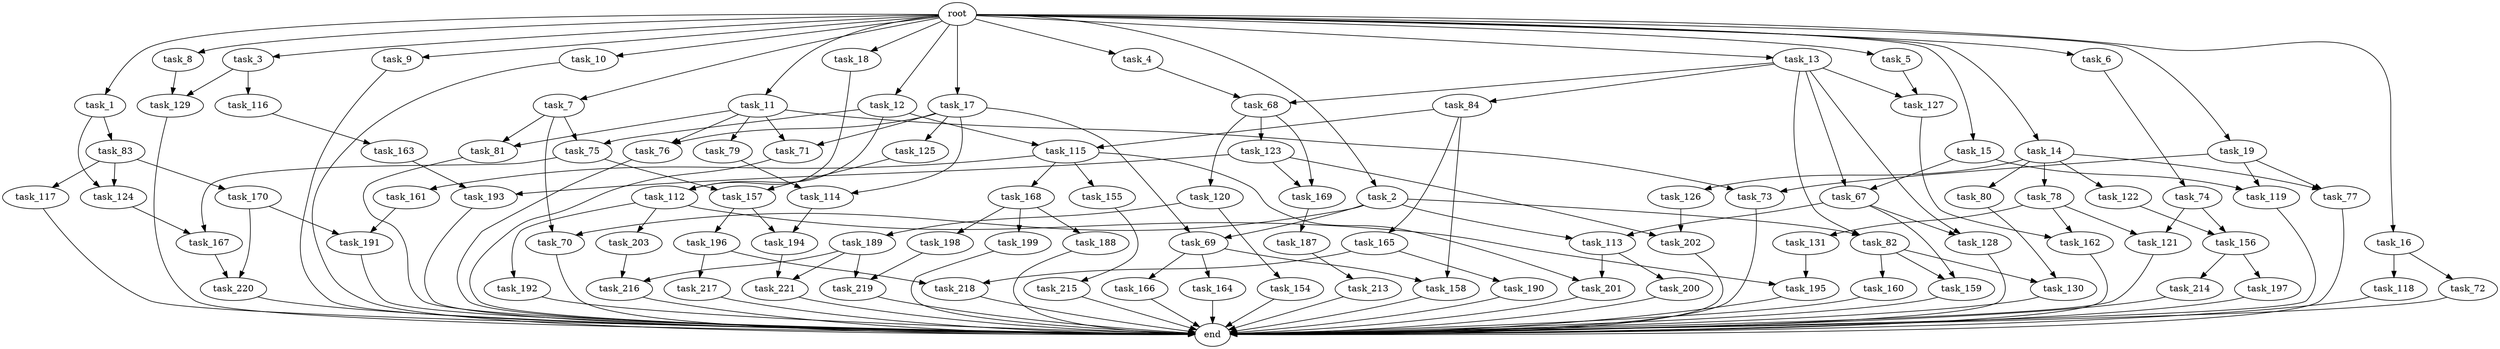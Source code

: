 digraph G {
  root [size="0.000000"];
  task_1 [size="1024.000000"];
  task_2 [size="1024.000000"];
  task_3 [size="1024.000000"];
  task_4 [size="1024.000000"];
  task_5 [size="1024.000000"];
  task_6 [size="1024.000000"];
  task_7 [size="1024.000000"];
  task_8 [size="1024.000000"];
  task_9 [size="1024.000000"];
  task_10 [size="1024.000000"];
  task_11 [size="1024.000000"];
  task_12 [size="1024.000000"];
  task_13 [size="1024.000000"];
  task_14 [size="1024.000000"];
  task_15 [size="1024.000000"];
  task_16 [size="1024.000000"];
  task_17 [size="1024.000000"];
  task_18 [size="1024.000000"];
  task_19 [size="1024.000000"];
  task_67 [size="111669149696.000000"];
  task_68 [size="111669149696.000000"];
  task_69 [size="1168231104512.000000"];
  task_70 [size="730144440320.000000"];
  task_71 [size="1717986918400.000000"];
  task_72 [size="420906795008.000000"];
  task_73 [size="936302870528.000000"];
  task_74 [size="34359738368.000000"];
  task_75 [size="841813590016.000000"];
  task_76 [size="1717986918400.000000"];
  task_77 [size="154618822656.000000"];
  task_78 [size="77309411328.000000"];
  task_79 [size="858993459200.000000"];
  task_80 [size="77309411328.000000"];
  task_81 [size="1279900254208.000000"];
  task_82 [size="386547056640.000000"];
  task_83 [size="77309411328.000000"];
  task_84 [size="77309411328.000000"];
  task_112 [size="498216206336.000000"];
  task_113 [size="386547056640.000000"];
  task_114 [size="996432412672.000000"];
  task_115 [size="498216206336.000000"];
  task_116 [size="137438953472.000000"];
  task_117 [size="77309411328.000000"];
  task_118 [size="420906795008.000000"];
  task_119 [size="111669149696.000000"];
  task_120 [size="420906795008.000000"];
  task_121 [size="764504178688.000000"];
  task_122 [size="77309411328.000000"];
  task_123 [size="420906795008.000000"];
  task_124 [size="154618822656.000000"];
  task_125 [size="858993459200.000000"];
  task_126 [size="77309411328.000000"];
  task_127 [size="498216206336.000000"];
  task_128 [size="154618822656.000000"];
  task_129 [size="833223655424.000000"];
  task_130 [size="1245540515840.000000"];
  task_131 [size="549755813888.000000"];
  task_154 [size="309237645312.000000"];
  task_155 [size="77309411328.000000"];
  task_156 [size="1073741824000.000000"];
  task_157 [size="154618822656.000000"];
  task_158 [size="214748364800.000000"];
  task_159 [size="773094113280.000000"];
  task_160 [size="695784701952.000000"];
  task_161 [size="77309411328.000000"];
  task_162 [size="970662608896.000000"];
  task_163 [size="695784701952.000000"];
  task_164 [size="137438953472.000000"];
  task_165 [size="77309411328.000000"];
  task_166 [size="137438953472.000000"];
  task_167 [size="292057776128.000000"];
  task_168 [size="77309411328.000000"];
  task_169 [size="498216206336.000000"];
  task_170 [size="77309411328.000000"];
  task_187 [size="137438953472.000000"];
  task_188 [size="137438953472.000000"];
  task_189 [size="309237645312.000000"];
  task_190 [size="695784701952.000000"];
  task_191 [size="730144440320.000000"];
  task_192 [size="420906795008.000000"];
  task_193 [size="773094113280.000000"];
  task_194 [size="1005022347264.000000"];
  task_195 [size="1279900254208.000000"];
  task_196 [size="309237645312.000000"];
  task_197 [size="420906795008.000000"];
  task_198 [size="137438953472.000000"];
  task_199 [size="137438953472.000000"];
  task_200 [size="34359738368.000000"];
  task_201 [size="111669149696.000000"];
  task_202 [size="214748364800.000000"];
  task_203 [size="420906795008.000000"];
  task_213 [size="695784701952.000000"];
  task_214 [size="420906795008.000000"];
  task_215 [size="309237645312.000000"];
  task_216 [size="292057776128.000000"];
  task_217 [size="214748364800.000000"];
  task_218 [size="910533066752.000000"];
  task_219 [size="249108103168.000000"];
  task_220 [size="618475290624.000000"];
  task_221 [size="764504178688.000000"];
  end [size="0.000000"];

  root -> task_1 [size="1.000000"];
  root -> task_2 [size="1.000000"];
  root -> task_3 [size="1.000000"];
  root -> task_4 [size="1.000000"];
  root -> task_5 [size="1.000000"];
  root -> task_6 [size="1.000000"];
  root -> task_7 [size="1.000000"];
  root -> task_8 [size="1.000000"];
  root -> task_9 [size="1.000000"];
  root -> task_10 [size="1.000000"];
  root -> task_11 [size="1.000000"];
  root -> task_12 [size="1.000000"];
  root -> task_13 [size="1.000000"];
  root -> task_14 [size="1.000000"];
  root -> task_15 [size="1.000000"];
  root -> task_16 [size="1.000000"];
  root -> task_17 [size="1.000000"];
  root -> task_18 [size="1.000000"];
  root -> task_19 [size="1.000000"];
  task_1 -> task_83 [size="75497472.000000"];
  task_1 -> task_124 [size="75497472.000000"];
  task_2 -> task_69 [size="301989888.000000"];
  task_2 -> task_70 [size="301989888.000000"];
  task_2 -> task_82 [size="301989888.000000"];
  task_2 -> task_113 [size="301989888.000000"];
  task_3 -> task_116 [size="134217728.000000"];
  task_3 -> task_129 [size="134217728.000000"];
  task_4 -> task_68 [size="33554432.000000"];
  task_5 -> task_127 [size="411041792.000000"];
  task_6 -> task_74 [size="33554432.000000"];
  task_7 -> task_70 [size="411041792.000000"];
  task_7 -> task_75 [size="411041792.000000"];
  task_7 -> task_81 [size="411041792.000000"];
  task_8 -> task_129 [size="679477248.000000"];
  task_9 -> end [size="1.000000"];
  task_10 -> end [size="1.000000"];
  task_11 -> task_71 [size="838860800.000000"];
  task_11 -> task_73 [size="838860800.000000"];
  task_11 -> task_76 [size="838860800.000000"];
  task_11 -> task_79 [size="838860800.000000"];
  task_11 -> task_81 [size="838860800.000000"];
  task_12 -> task_75 [size="411041792.000000"];
  task_12 -> task_112 [size="411041792.000000"];
  task_12 -> task_115 [size="411041792.000000"];
  task_13 -> task_67 [size="75497472.000000"];
  task_13 -> task_68 [size="75497472.000000"];
  task_13 -> task_82 [size="75497472.000000"];
  task_13 -> task_84 [size="75497472.000000"];
  task_13 -> task_127 [size="75497472.000000"];
  task_13 -> task_128 [size="75497472.000000"];
  task_14 -> task_77 [size="75497472.000000"];
  task_14 -> task_78 [size="75497472.000000"];
  task_14 -> task_80 [size="75497472.000000"];
  task_14 -> task_122 [size="75497472.000000"];
  task_14 -> task_126 [size="75497472.000000"];
  task_15 -> task_67 [size="33554432.000000"];
  task_15 -> task_119 [size="33554432.000000"];
  task_16 -> task_72 [size="411041792.000000"];
  task_16 -> task_118 [size="411041792.000000"];
  task_17 -> task_69 [size="838860800.000000"];
  task_17 -> task_71 [size="838860800.000000"];
  task_17 -> task_76 [size="838860800.000000"];
  task_17 -> task_114 [size="838860800.000000"];
  task_17 -> task_125 [size="838860800.000000"];
  task_18 -> task_112 [size="75497472.000000"];
  task_19 -> task_73 [size="75497472.000000"];
  task_19 -> task_77 [size="75497472.000000"];
  task_19 -> task_119 [size="75497472.000000"];
  task_67 -> task_113 [size="75497472.000000"];
  task_67 -> task_128 [size="75497472.000000"];
  task_67 -> task_159 [size="75497472.000000"];
  task_68 -> task_120 [size="411041792.000000"];
  task_68 -> task_123 [size="411041792.000000"];
  task_68 -> task_169 [size="411041792.000000"];
  task_69 -> task_158 [size="134217728.000000"];
  task_69 -> task_164 [size="134217728.000000"];
  task_69 -> task_166 [size="134217728.000000"];
  task_70 -> end [size="1.000000"];
  task_71 -> end [size="1.000000"];
  task_72 -> end [size="1.000000"];
  task_73 -> end [size="1.000000"];
  task_74 -> task_121 [size="209715200.000000"];
  task_74 -> task_156 [size="209715200.000000"];
  task_75 -> task_157 [size="75497472.000000"];
  task_75 -> task_167 [size="75497472.000000"];
  task_76 -> end [size="1.000000"];
  task_77 -> end [size="1.000000"];
  task_78 -> task_121 [size="536870912.000000"];
  task_78 -> task_131 [size="536870912.000000"];
  task_78 -> task_162 [size="536870912.000000"];
  task_79 -> task_114 [size="134217728.000000"];
  task_80 -> task_130 [size="536870912.000000"];
  task_81 -> end [size="1.000000"];
  task_82 -> task_130 [size="679477248.000000"];
  task_82 -> task_159 [size="679477248.000000"];
  task_82 -> task_160 [size="679477248.000000"];
  task_83 -> task_117 [size="75497472.000000"];
  task_83 -> task_124 [size="75497472.000000"];
  task_83 -> task_170 [size="75497472.000000"];
  task_84 -> task_115 [size="75497472.000000"];
  task_84 -> task_158 [size="75497472.000000"];
  task_84 -> task_165 [size="75497472.000000"];
  task_112 -> task_192 [size="411041792.000000"];
  task_112 -> task_195 [size="411041792.000000"];
  task_112 -> task_203 [size="411041792.000000"];
  task_113 -> task_200 [size="33554432.000000"];
  task_113 -> task_201 [size="33554432.000000"];
  task_114 -> task_194 [size="679477248.000000"];
  task_115 -> task_155 [size="75497472.000000"];
  task_115 -> task_161 [size="75497472.000000"];
  task_115 -> task_168 [size="75497472.000000"];
  task_115 -> task_201 [size="75497472.000000"];
  task_116 -> task_163 [size="679477248.000000"];
  task_117 -> end [size="1.000000"];
  task_118 -> end [size="1.000000"];
  task_119 -> end [size="1.000000"];
  task_120 -> task_154 [size="301989888.000000"];
  task_120 -> task_189 [size="301989888.000000"];
  task_121 -> end [size="1.000000"];
  task_122 -> task_156 [size="838860800.000000"];
  task_123 -> task_169 [size="75497472.000000"];
  task_123 -> task_193 [size="75497472.000000"];
  task_123 -> task_202 [size="75497472.000000"];
  task_124 -> task_167 [size="209715200.000000"];
  task_125 -> task_157 [size="75497472.000000"];
  task_126 -> task_202 [size="134217728.000000"];
  task_127 -> task_162 [size="411041792.000000"];
  task_128 -> end [size="1.000000"];
  task_129 -> end [size="1.000000"];
  task_130 -> end [size="1.000000"];
  task_131 -> task_195 [size="838860800.000000"];
  task_154 -> end [size="1.000000"];
  task_155 -> task_215 [size="301989888.000000"];
  task_156 -> task_197 [size="411041792.000000"];
  task_156 -> task_214 [size="411041792.000000"];
  task_157 -> task_194 [size="301989888.000000"];
  task_157 -> task_196 [size="301989888.000000"];
  task_158 -> end [size="1.000000"];
  task_159 -> end [size="1.000000"];
  task_160 -> end [size="1.000000"];
  task_161 -> task_191 [size="411041792.000000"];
  task_162 -> end [size="1.000000"];
  task_163 -> task_193 [size="679477248.000000"];
  task_164 -> end [size="1.000000"];
  task_165 -> task_190 [size="679477248.000000"];
  task_165 -> task_218 [size="679477248.000000"];
  task_166 -> end [size="1.000000"];
  task_167 -> task_220 [size="301989888.000000"];
  task_168 -> task_188 [size="134217728.000000"];
  task_168 -> task_198 [size="134217728.000000"];
  task_168 -> task_199 [size="134217728.000000"];
  task_169 -> task_187 [size="134217728.000000"];
  task_170 -> task_191 [size="301989888.000000"];
  task_170 -> task_220 [size="301989888.000000"];
  task_187 -> task_213 [size="679477248.000000"];
  task_188 -> end [size="1.000000"];
  task_189 -> task_216 [size="209715200.000000"];
  task_189 -> task_219 [size="209715200.000000"];
  task_189 -> task_221 [size="209715200.000000"];
  task_190 -> end [size="1.000000"];
  task_191 -> end [size="1.000000"];
  task_192 -> end [size="1.000000"];
  task_193 -> end [size="1.000000"];
  task_194 -> task_221 [size="536870912.000000"];
  task_195 -> end [size="1.000000"];
  task_196 -> task_217 [size="209715200.000000"];
  task_196 -> task_218 [size="209715200.000000"];
  task_197 -> end [size="1.000000"];
  task_198 -> task_219 [size="33554432.000000"];
  task_199 -> end [size="1.000000"];
  task_200 -> end [size="1.000000"];
  task_201 -> end [size="1.000000"];
  task_202 -> end [size="1.000000"];
  task_203 -> task_216 [size="75497472.000000"];
  task_213 -> end [size="1.000000"];
  task_214 -> end [size="1.000000"];
  task_215 -> end [size="1.000000"];
  task_216 -> end [size="1.000000"];
  task_217 -> end [size="1.000000"];
  task_218 -> end [size="1.000000"];
  task_219 -> end [size="1.000000"];
  task_220 -> end [size="1.000000"];
  task_221 -> end [size="1.000000"];
}
